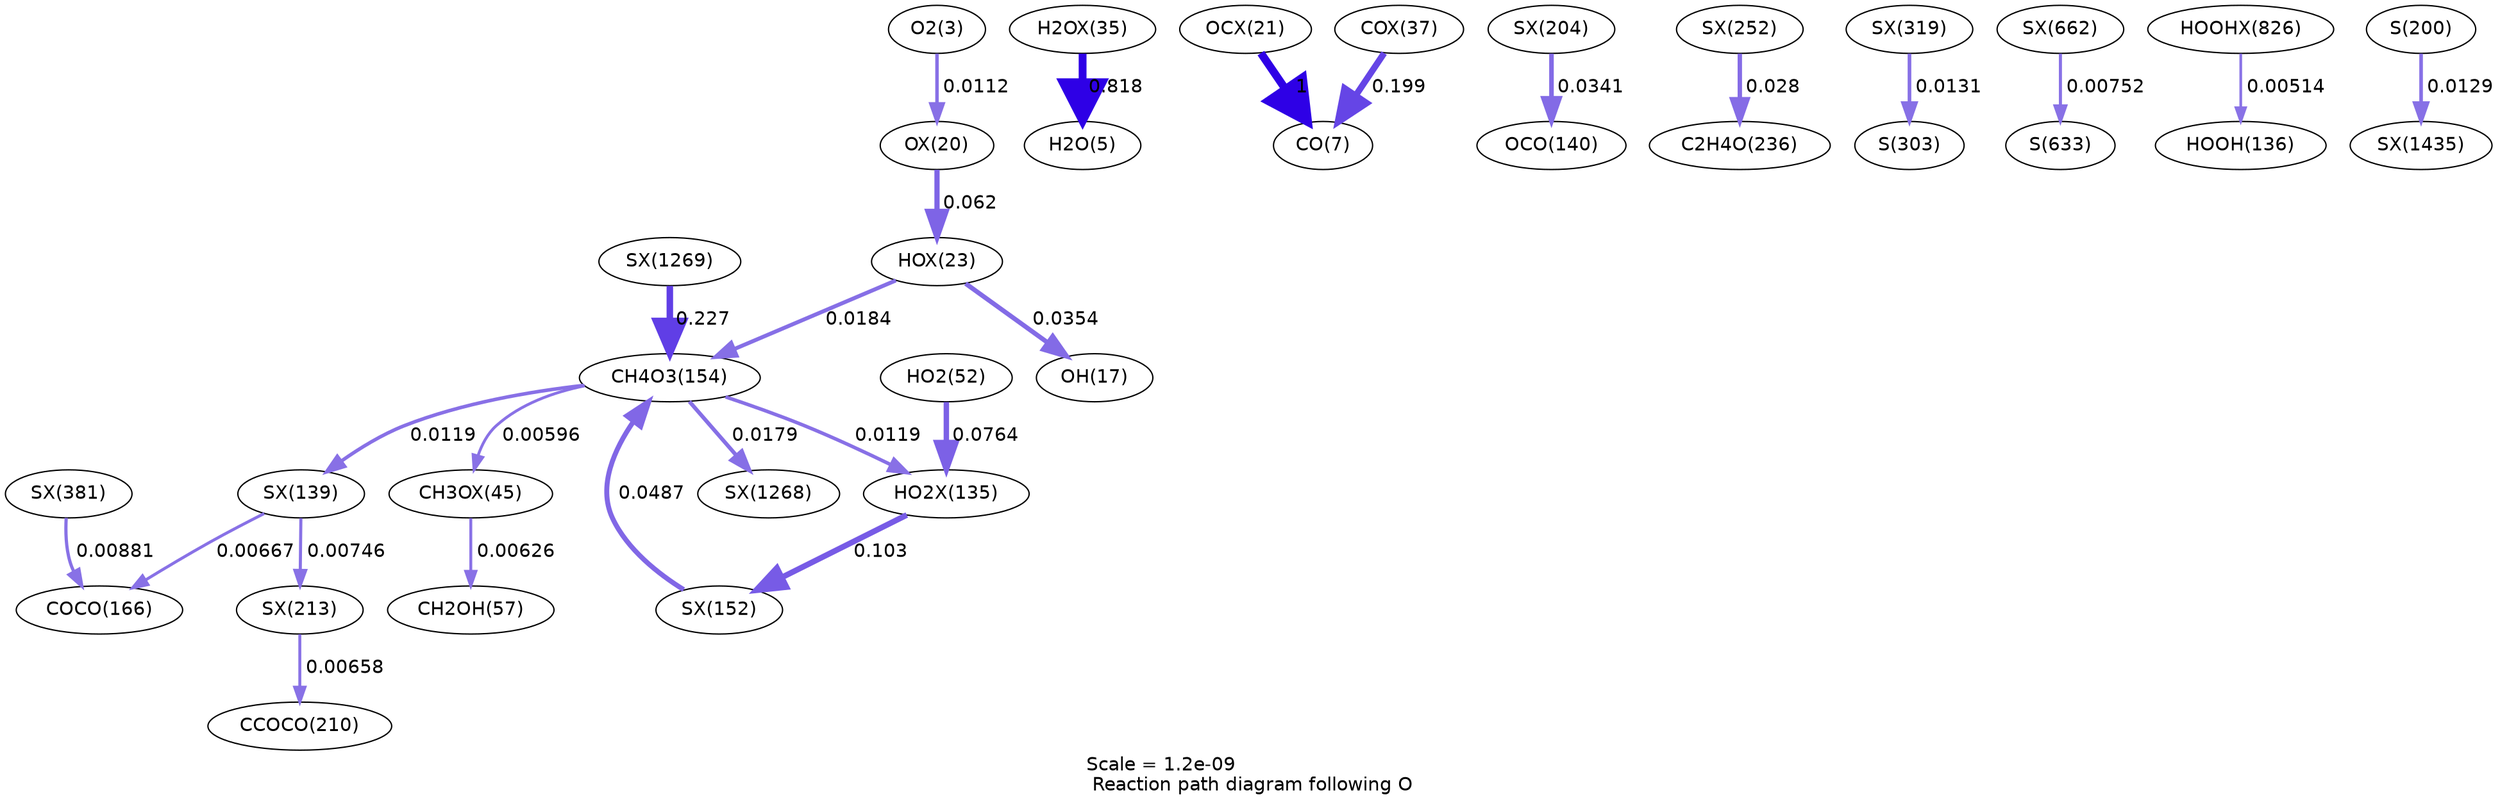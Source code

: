 digraph reaction_paths {
center=1;
s5 -> s55[fontname="Helvetica", penwidth=2.61, arrowsize=1.3, color="0.7, 0.511, 0.9"
, label=" 0.0112"];
s55 -> s58[fontname="Helvetica", penwidth=3.9, arrowsize=1.95, color="0.7, 0.562, 0.9"
, label=" 0.062"];
s58 -> s19[fontname="Helvetica", penwidth=3.48, arrowsize=1.74, color="0.7, 0.535, 0.9"
, label=" 0.0354"];
s58 -> s28[fontname="Helvetica", penwidth=2.98, arrowsize=1.49, color="0.7, 0.518, 0.9"
, label=" 0.0184"];
s64 -> s7[fontname="Helvetica", penwidth=5.85, arrowsize=2.92, color="0.7, 1.32, 0.9"
, label=" 0.818"];
s72 -> s22[fontname="Helvetica", penwidth=2.17, arrowsize=1.08, color="0.7, 0.506, 0.9"
, label=" 0.00626"];
s28 -> s72[fontname="Helvetica", penwidth=2.13, arrowsize=1.07, color="0.7, 0.506, 0.9"
, label=" 0.00596"];
s21 -> s79[fontname="Helvetica", penwidth=4.06, arrowsize=2.03, color="0.7, 0.576, 0.9"
, label=" 0.0764"];
s28 -> s79[fontname="Helvetica", penwidth=2.66, arrowsize=1.33, color="0.7, 0.512, 0.9"
, label=" 0.0119"];
s79 -> s81[fontname="Helvetica", penwidth=4.28, arrowsize=2.14, color="0.7, 0.603, 0.9"
, label=" 0.103"];
s56 -> s9[fontname="Helvetica", penwidth=6, arrowsize=3, color="0.7, 1.5, 0.9"
, label=" 1"];
s66 -> s9[fontname="Helvetica", penwidth=4.78, arrowsize=2.39, color="0.7, 0.699, 0.9"
, label=" 0.199"];
s87 -> s26[fontname="Helvetica", penwidth=3.45, arrowsize=1.72, color="0.7, 0.534, 0.9"
, label=" 0.0341"];
s80 -> s29[fontname="Helvetica", penwidth=2.22, arrowsize=1.11, color="0.7, 0.507, 0.9"
, label=" 0.00667"];
s80 -> s88[fontname="Helvetica", penwidth=2.3, arrowsize=1.15, color="0.7, 0.507, 0.9"
, label=" 0.00746"];
s28 -> s80[fontname="Helvetica", penwidth=2.66, arrowsize=1.33, color="0.7, 0.512, 0.9"
, label=" 0.0119"];
s91 -> s37[fontname="Helvetica", penwidth=3.3, arrowsize=1.65, color="0.7, 0.528, 0.9"
, label=" 0.028"];
s94 -> s38[fontname="Helvetica", penwidth=2.73, arrowsize=1.36, color="0.7, 0.513, 0.9"
, label=" 0.0131"];
s99 -> s29[fontname="Helvetica", penwidth=2.43, arrowsize=1.21, color="0.7, 0.509, 0.9"
, label=" 0.00881"];
s88 -> s32[fontname="Helvetica", penwidth=2.21, arrowsize=1.1, color="0.7, 0.507, 0.9"
, label=" 0.00658"];
s118 -> s52[fontname="Helvetica", penwidth=2.31, arrowsize=1.15, color="0.7, 0.508, 0.9"
, label=" 0.00752"];
s120 -> s25[fontname="Helvetica", penwidth=2.02, arrowsize=1.01, color="0.7, 0.505, 0.9"
, label=" 0.00514"];
s130 -> s28[fontname="Helvetica", penwidth=4.88, arrowsize=2.44, color="0.7, 0.727, 0.9"
, label=" 0.227"];
s81 -> s28[fontname="Helvetica", penwidth=3.72, arrowsize=1.86, color="0.7, 0.549, 0.9"
, label=" 0.0487"];
s28 -> s129[fontname="Helvetica", penwidth=2.96, arrowsize=1.48, color="0.7, 0.518, 0.9"
, label=" 0.0179"];
s31 -> s134[fontname="Helvetica", penwidth=2.71, arrowsize=1.36, color="0.7, 0.513, 0.9"
, label=" 0.0129"];
s5 [ fontname="Helvetica", label="O2(3)"];
s7 [ fontname="Helvetica", label="H2O(5)"];
s9 [ fontname="Helvetica", label="CO(7)"];
s19 [ fontname="Helvetica", label="OH(17)"];
s21 [ fontname="Helvetica", label="HO2(52)"];
s22 [ fontname="Helvetica", label="CH2OH(57)"];
s25 [ fontname="Helvetica", label="HOOH(136)"];
s26 [ fontname="Helvetica", label="OCO(140)"];
s28 [ fontname="Helvetica", label="CH4O3(154)"];
s29 [ fontname="Helvetica", label="COCO(166)"];
s31 [ fontname="Helvetica", label="S(200)"];
s32 [ fontname="Helvetica", label="CCOCO(210)"];
s37 [ fontname="Helvetica", label="C2H4O(236)"];
s38 [ fontname="Helvetica", label="S(303)"];
s52 [ fontname="Helvetica", label="S(633)"];
s55 [ fontname="Helvetica", label="OX(20)"];
s56 [ fontname="Helvetica", label="OCX(21)"];
s58 [ fontname="Helvetica", label="HOX(23)"];
s64 [ fontname="Helvetica", label="H2OX(35)"];
s66 [ fontname="Helvetica", label="COX(37)"];
s72 [ fontname="Helvetica", label="CH3OX(45)"];
s79 [ fontname="Helvetica", label="HO2X(135)"];
s80 [ fontname="Helvetica", label="SX(139)"];
s81 [ fontname="Helvetica", label="SX(152)"];
s87 [ fontname="Helvetica", label="SX(204)"];
s88 [ fontname="Helvetica", label="SX(213)"];
s91 [ fontname="Helvetica", label="SX(252)"];
s94 [ fontname="Helvetica", label="SX(319)"];
s99 [ fontname="Helvetica", label="SX(381)"];
s118 [ fontname="Helvetica", label="SX(662)"];
s120 [ fontname="Helvetica", label="HOOHX(826)"];
s129 [ fontname="Helvetica", label="SX(1268)"];
s130 [ fontname="Helvetica", label="SX(1269)"];
s134 [ fontname="Helvetica", label="SX(1435)"];
 label = "Scale = 1.2e-09\l Reaction path diagram following O";
 fontname = "Helvetica";
}
